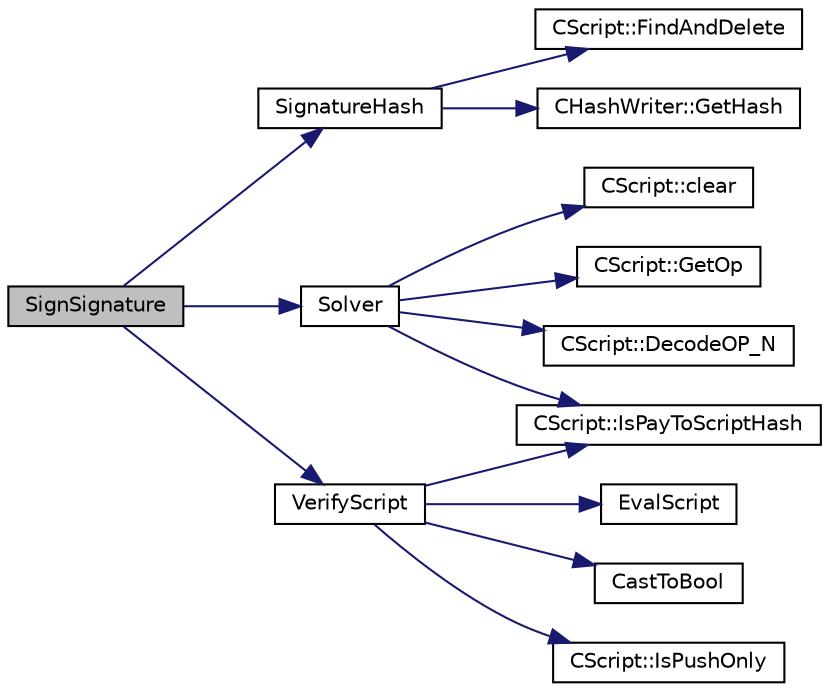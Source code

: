 digraph "SignSignature"
{
  edge [fontname="Helvetica",fontsize="10",labelfontname="Helvetica",labelfontsize="10"];
  node [fontname="Helvetica",fontsize="10",shape=record];
  rankdir="LR";
  Node331 [label="SignSignature",height=0.2,width=0.4,color="black", fillcolor="grey75", style="filled", fontcolor="black"];
  Node331 -> Node332 [color="midnightblue",fontsize="10",style="solid",fontname="Helvetica"];
  Node332 [label="SignatureHash",height=0.2,width=0.4,color="black", fillcolor="white", style="filled",URL="$script_8cpp.html#a4086161bb714485e7e3662d9b0ceed7d"];
  Node332 -> Node333 [color="midnightblue",fontsize="10",style="solid",fontname="Helvetica"];
  Node333 [label="CScript::FindAndDelete",height=0.2,width=0.4,color="black", fillcolor="white", style="filled",URL="$class_c_script.html#aad6e9f84fe8aa2d27a979f1bc2732463"];
  Node332 -> Node334 [color="midnightblue",fontsize="10",style="solid",fontname="Helvetica"];
  Node334 [label="CHashWriter::GetHash",height=0.2,width=0.4,color="black", fillcolor="white", style="filled",URL="$class_c_hash_writer.html#ae94a937211502eabf19477630090093a"];
  Node331 -> Node335 [color="midnightblue",fontsize="10",style="solid",fontname="Helvetica"];
  Node335 [label="Solver",height=0.2,width=0.4,color="black", fillcolor="white", style="filled",URL="$script_8cpp.html#a6ee6be50bff44464e905680c6fcee6dc"];
  Node335 -> Node336 [color="midnightblue",fontsize="10",style="solid",fontname="Helvetica"];
  Node336 [label="CScript::IsPayToScriptHash",height=0.2,width=0.4,color="black", fillcolor="white", style="filled",URL="$class_c_script.html#a0c3729c606d318923dc06f95d85a0971"];
  Node335 -> Node337 [color="midnightblue",fontsize="10",style="solid",fontname="Helvetica"];
  Node337 [label="CScript::clear",height=0.2,width=0.4,color="black", fillcolor="white", style="filled",URL="$class_c_script.html#a7b2baf842621f07c4939408acf63377c"];
  Node335 -> Node338 [color="midnightblue",fontsize="10",style="solid",fontname="Helvetica"];
  Node338 [label="CScript::GetOp",height=0.2,width=0.4,color="black", fillcolor="white", style="filled",URL="$class_c_script.html#a94635ed93d8d244ec3acfa83f9ecfe5f"];
  Node335 -> Node339 [color="midnightblue",fontsize="10",style="solid",fontname="Helvetica"];
  Node339 [label="CScript::DecodeOP_N",height=0.2,width=0.4,color="black", fillcolor="white", style="filled",URL="$class_c_script.html#a7f975fca06b3e9a17da8ba23c7647e2e"];
  Node331 -> Node340 [color="midnightblue",fontsize="10",style="solid",fontname="Helvetica"];
  Node340 [label="VerifyScript",height=0.2,width=0.4,color="black", fillcolor="white", style="filled",URL="$script_8cpp.html#a995f521b6ca4a8bfbd02d4cfe226feb6"];
  Node340 -> Node341 [color="midnightblue",fontsize="10",style="solid",fontname="Helvetica"];
  Node341 [label="EvalScript",height=0.2,width=0.4,color="black", fillcolor="white", style="filled",URL="$script_8cpp.html#a06faacc17cea79366513c22361475a5a"];
  Node340 -> Node342 [color="midnightblue",fontsize="10",style="solid",fontname="Helvetica"];
  Node342 [label="CastToBool",height=0.2,width=0.4,color="black", fillcolor="white", style="filled",URL="$script_8cpp.html#a43bc2157638b796f2e3144963e00db34"];
  Node340 -> Node336 [color="midnightblue",fontsize="10",style="solid",fontname="Helvetica"];
  Node340 -> Node343 [color="midnightblue",fontsize="10",style="solid",fontname="Helvetica"];
  Node343 [label="CScript::IsPushOnly",height=0.2,width=0.4,color="black", fillcolor="white", style="filled",URL="$class_c_script.html#a804771eeafb1039672515eabbc823274"];
}
